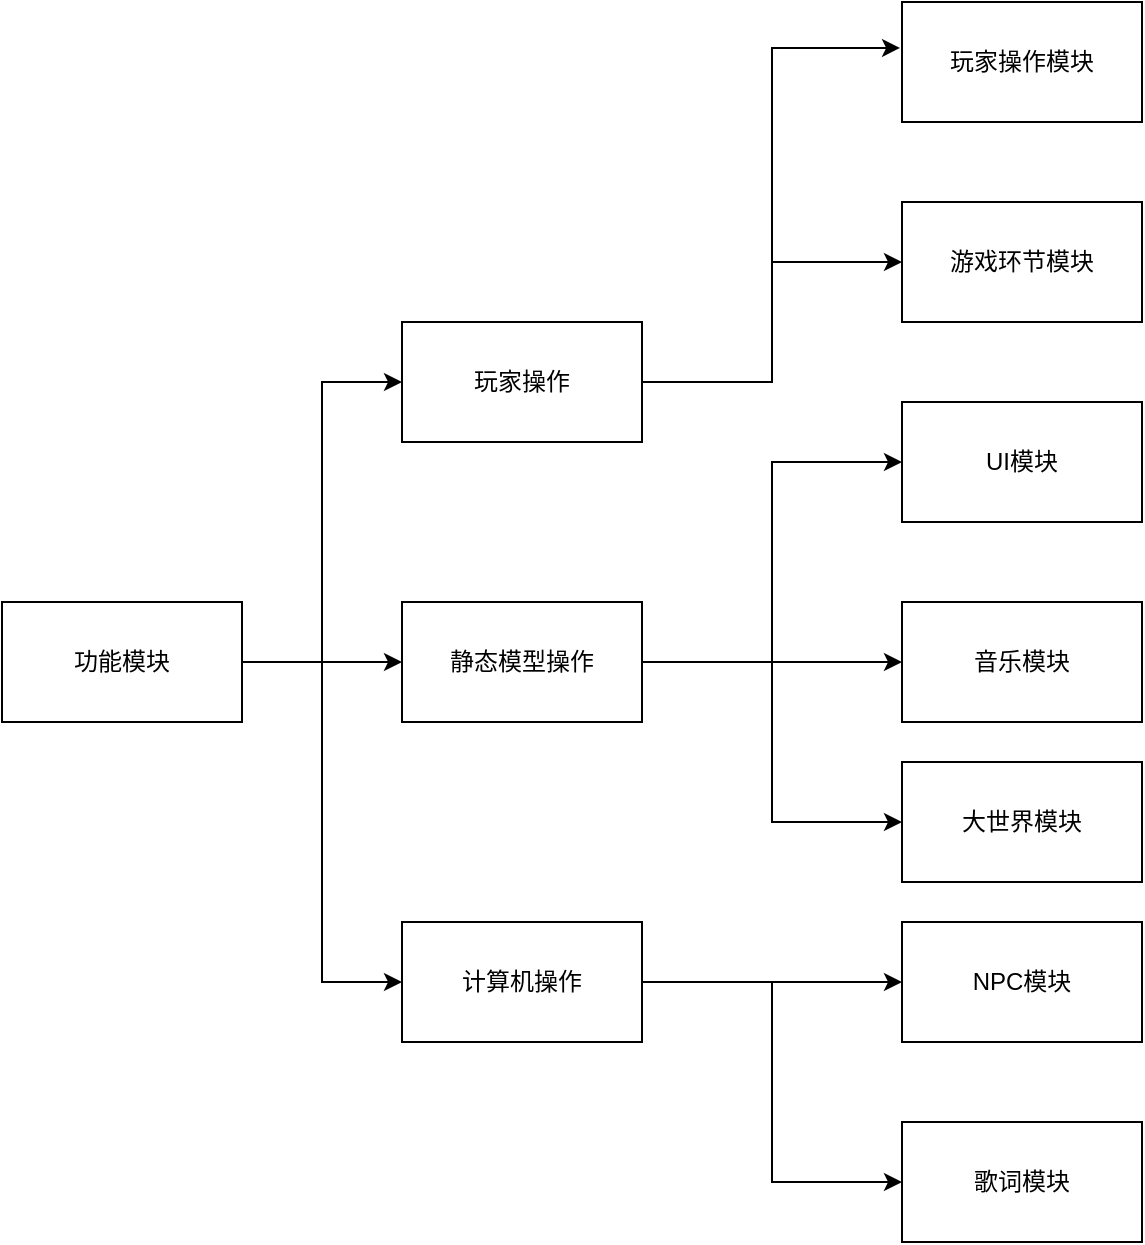 <mxfile version="17.2.4" type="github">
  <diagram id="prtHgNgQTEPvFCAcTncT" name="Page-1">
    <mxGraphModel dx="1346" dy="1941" grid="1" gridSize="10" guides="1" tooltips="1" connect="1" arrows="1" fold="1" page="1" pageScale="1" pageWidth="827" pageHeight="1169" math="0" shadow="0">
      <root>
        <mxCell id="0" />
        <mxCell id="1" parent="0" />
        <mxCell id="Pc5YQO_L7Gz3SRaqSQNm-7" style="edgeStyle=orthogonalEdgeStyle;rounded=0;orthogonalLoop=1;jettySize=auto;html=1;entryX=0;entryY=0.5;entryDx=0;entryDy=0;" edge="1" parent="1" source="Pc5YQO_L7Gz3SRaqSQNm-1" target="Pc5YQO_L7Gz3SRaqSQNm-2">
          <mxGeometry relative="1" as="geometry">
            <Array as="points">
              <mxPoint x="180" y="310" />
              <mxPoint x="180" y="170" />
            </Array>
          </mxGeometry>
        </mxCell>
        <mxCell id="Pc5YQO_L7Gz3SRaqSQNm-8" style="edgeStyle=orthogonalEdgeStyle;rounded=0;orthogonalLoop=1;jettySize=auto;html=1;entryX=0;entryY=0.5;entryDx=0;entryDy=0;" edge="1" parent="1" source="Pc5YQO_L7Gz3SRaqSQNm-1" target="Pc5YQO_L7Gz3SRaqSQNm-3">
          <mxGeometry relative="1" as="geometry">
            <Array as="points">
              <mxPoint x="180" y="310" />
              <mxPoint x="180" y="310" />
            </Array>
          </mxGeometry>
        </mxCell>
        <mxCell id="Pc5YQO_L7Gz3SRaqSQNm-9" style="edgeStyle=orthogonalEdgeStyle;rounded=0;orthogonalLoop=1;jettySize=auto;html=1;entryX=0;entryY=0.5;entryDx=0;entryDy=0;" edge="1" parent="1" source="Pc5YQO_L7Gz3SRaqSQNm-1" target="Pc5YQO_L7Gz3SRaqSQNm-4">
          <mxGeometry relative="1" as="geometry">
            <Array as="points">
              <mxPoint x="180" y="310" />
              <mxPoint x="180" y="470" />
            </Array>
          </mxGeometry>
        </mxCell>
        <mxCell id="Pc5YQO_L7Gz3SRaqSQNm-1" value="功能模块" style="rounded=0;whiteSpace=wrap;html=1;" vertex="1" parent="1">
          <mxGeometry x="20" y="280" width="120" height="60" as="geometry" />
        </mxCell>
        <mxCell id="Pc5YQO_L7Gz3SRaqSQNm-23" style="edgeStyle=orthogonalEdgeStyle;rounded=0;orthogonalLoop=1;jettySize=auto;html=1;entryX=0;entryY=0.5;entryDx=0;entryDy=0;" edge="1" parent="1" source="Pc5YQO_L7Gz3SRaqSQNm-2" target="Pc5YQO_L7Gz3SRaqSQNm-16">
          <mxGeometry relative="1" as="geometry" />
        </mxCell>
        <mxCell id="Pc5YQO_L7Gz3SRaqSQNm-24" style="edgeStyle=orthogonalEdgeStyle;rounded=0;orthogonalLoop=1;jettySize=auto;html=1;entryX=-0.008;entryY=0.383;entryDx=0;entryDy=0;entryPerimeter=0;" edge="1" parent="1" source="Pc5YQO_L7Gz3SRaqSQNm-2" target="Pc5YQO_L7Gz3SRaqSQNm-10">
          <mxGeometry relative="1" as="geometry" />
        </mxCell>
        <mxCell id="Pc5YQO_L7Gz3SRaqSQNm-2" value="玩家操作" style="rounded=0;whiteSpace=wrap;html=1;" vertex="1" parent="1">
          <mxGeometry x="220" y="140" width="120" height="60" as="geometry" />
        </mxCell>
        <mxCell id="Pc5YQO_L7Gz3SRaqSQNm-20" style="edgeStyle=orthogonalEdgeStyle;rounded=0;orthogonalLoop=1;jettySize=auto;html=1;entryX=0;entryY=0.5;entryDx=0;entryDy=0;" edge="1" parent="1" source="Pc5YQO_L7Gz3SRaqSQNm-3" target="Pc5YQO_L7Gz3SRaqSQNm-11">
          <mxGeometry relative="1" as="geometry" />
        </mxCell>
        <mxCell id="Pc5YQO_L7Gz3SRaqSQNm-21" style="edgeStyle=orthogonalEdgeStyle;rounded=0;orthogonalLoop=1;jettySize=auto;html=1;entryX=0;entryY=0.5;entryDx=0;entryDy=0;" edge="1" parent="1" source="Pc5YQO_L7Gz3SRaqSQNm-3" target="Pc5YQO_L7Gz3SRaqSQNm-17">
          <mxGeometry relative="1" as="geometry" />
        </mxCell>
        <mxCell id="Pc5YQO_L7Gz3SRaqSQNm-22" style="edgeStyle=orthogonalEdgeStyle;rounded=0;orthogonalLoop=1;jettySize=auto;html=1;entryX=0;entryY=0.5;entryDx=0;entryDy=0;" edge="1" parent="1" source="Pc5YQO_L7Gz3SRaqSQNm-3" target="Pc5YQO_L7Gz3SRaqSQNm-12">
          <mxGeometry relative="1" as="geometry" />
        </mxCell>
        <mxCell id="Pc5YQO_L7Gz3SRaqSQNm-3" value="静态模型操作" style="rounded=0;whiteSpace=wrap;html=1;" vertex="1" parent="1">
          <mxGeometry x="220" y="280" width="120" height="60" as="geometry" />
        </mxCell>
        <mxCell id="Pc5YQO_L7Gz3SRaqSQNm-18" style="edgeStyle=orthogonalEdgeStyle;rounded=0;orthogonalLoop=1;jettySize=auto;html=1;entryX=0;entryY=0.5;entryDx=0;entryDy=0;" edge="1" parent="1" source="Pc5YQO_L7Gz3SRaqSQNm-4" target="Pc5YQO_L7Gz3SRaqSQNm-14">
          <mxGeometry relative="1" as="geometry" />
        </mxCell>
        <mxCell id="Pc5YQO_L7Gz3SRaqSQNm-19" style="edgeStyle=orthogonalEdgeStyle;rounded=0;orthogonalLoop=1;jettySize=auto;html=1;entryX=0;entryY=0.5;entryDx=0;entryDy=0;" edge="1" parent="1" source="Pc5YQO_L7Gz3SRaqSQNm-4" target="Pc5YQO_L7Gz3SRaqSQNm-13">
          <mxGeometry relative="1" as="geometry" />
        </mxCell>
        <mxCell id="Pc5YQO_L7Gz3SRaqSQNm-4" value="计算机操作" style="rounded=0;whiteSpace=wrap;html=1;" vertex="1" parent="1">
          <mxGeometry x="220" y="440" width="120" height="60" as="geometry" />
        </mxCell>
        <mxCell id="Pc5YQO_L7Gz3SRaqSQNm-10" value="玩家操作模块" style="rounded=0;whiteSpace=wrap;html=1;" vertex="1" parent="1">
          <mxGeometry x="470" y="-20" width="120" height="60" as="geometry" />
        </mxCell>
        <mxCell id="Pc5YQO_L7Gz3SRaqSQNm-11" value="大世界模块" style="rounded=0;whiteSpace=wrap;html=1;" vertex="1" parent="1">
          <mxGeometry x="470" y="360" width="120" height="60" as="geometry" />
        </mxCell>
        <mxCell id="Pc5YQO_L7Gz3SRaqSQNm-12" value="UI模块" style="rounded=0;whiteSpace=wrap;html=1;" vertex="1" parent="1">
          <mxGeometry x="470" y="180" width="120" height="60" as="geometry" />
        </mxCell>
        <mxCell id="Pc5YQO_L7Gz3SRaqSQNm-13" value="NPC模块" style="rounded=0;whiteSpace=wrap;html=1;" vertex="1" parent="1">
          <mxGeometry x="470" y="440" width="120" height="60" as="geometry" />
        </mxCell>
        <mxCell id="Pc5YQO_L7Gz3SRaqSQNm-14" value="歌词模块" style="rounded=0;whiteSpace=wrap;html=1;" vertex="1" parent="1">
          <mxGeometry x="470" y="540" width="120" height="60" as="geometry" />
        </mxCell>
        <mxCell id="Pc5YQO_L7Gz3SRaqSQNm-16" value="游戏环节模块" style="rounded=0;whiteSpace=wrap;html=1;" vertex="1" parent="1">
          <mxGeometry x="470" y="80" width="120" height="60" as="geometry" />
        </mxCell>
        <mxCell id="Pc5YQO_L7Gz3SRaqSQNm-17" value="音乐模块" style="rounded=0;whiteSpace=wrap;html=1;" vertex="1" parent="1">
          <mxGeometry x="470" y="280" width="120" height="60" as="geometry" />
        </mxCell>
      </root>
    </mxGraphModel>
  </diagram>
</mxfile>
